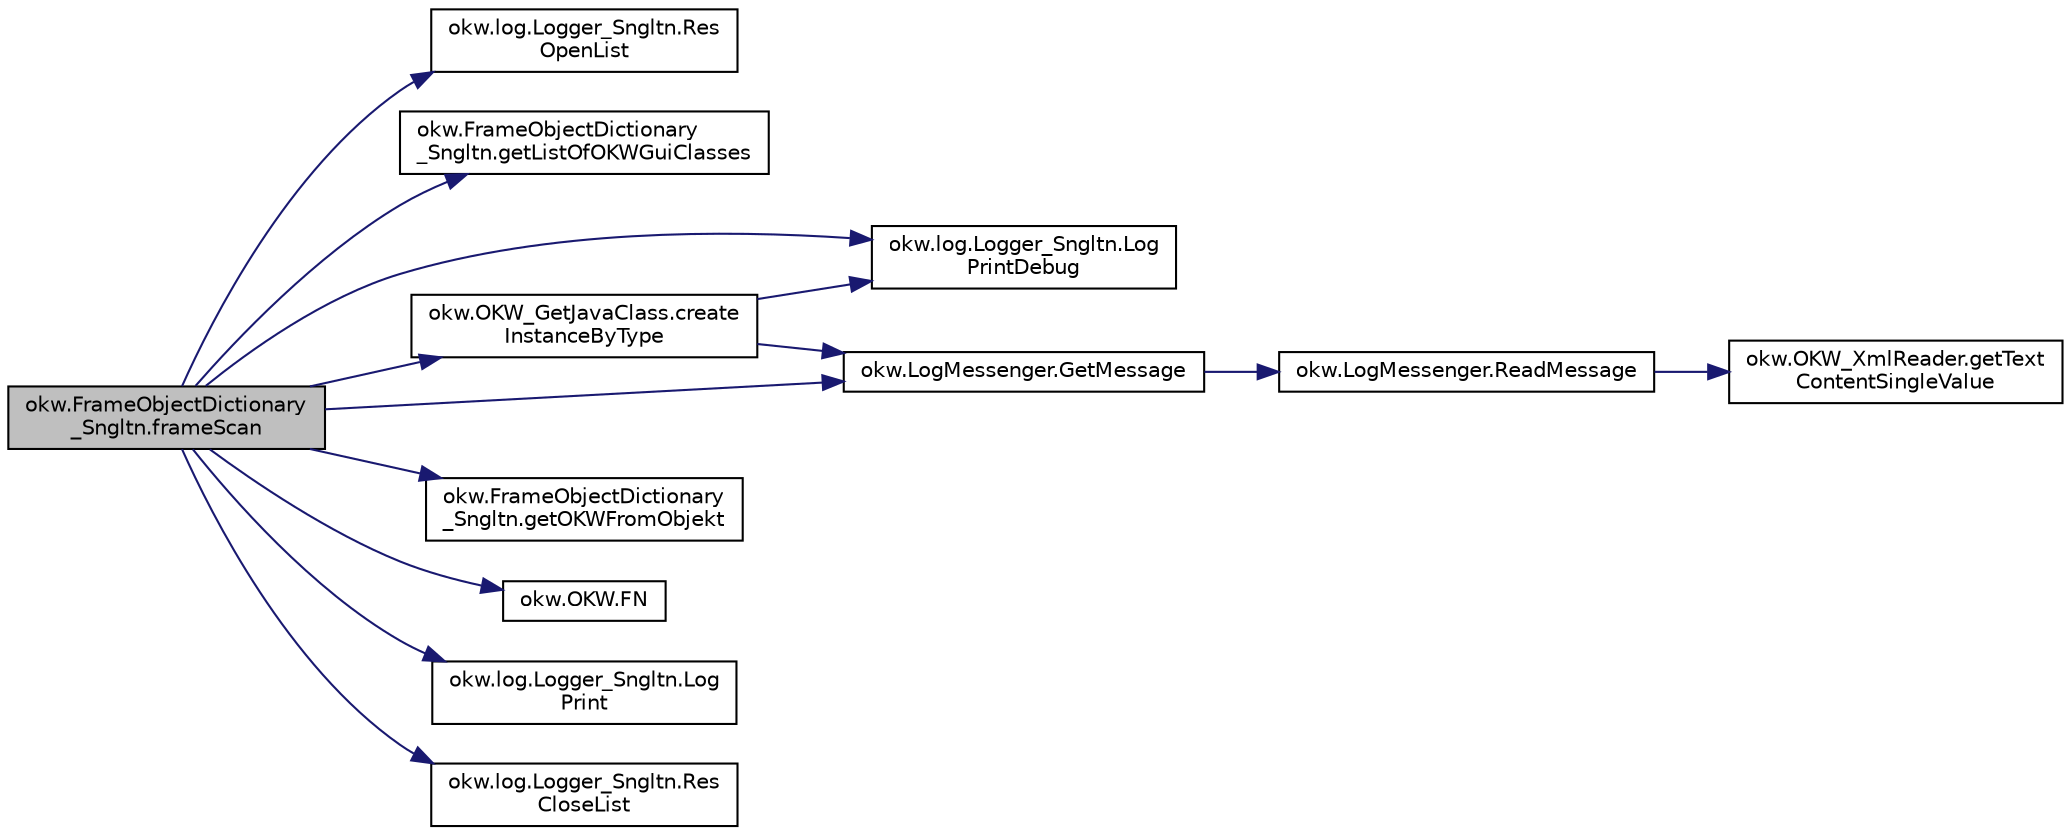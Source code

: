 digraph "okw.FrameObjectDictionary_Sngltn.frameScan"
{
 // INTERACTIVE_SVG=YES
 // LATEX_PDF_SIZE
  edge [fontname="Helvetica",fontsize="10",labelfontname="Helvetica",labelfontsize="10"];
  node [fontname="Helvetica",fontsize="10",shape=record];
  rankdir="LR";
  Node2 [label="okw.FrameObjectDictionary\l_Sngltn.frameScan",height=0.2,width=0.4,color="black", fillcolor="grey75", style="filled", fontcolor="black",tooltip="Liefert die Instanz der Klasse."];
  Node2 -> Node3 [color="midnightblue",fontsize="10",style="solid",fontname="Helvetica"];
  Node3 [label="okw.log.Logger_Sngltn.Res\lOpenList",height=0.2,width=0.4,color="black", fillcolor="white", style="filled",URL="$classokw_1_1log_1_1_logger___sngltn.html#ab4fc711bb4c754f251372ff3b14ab9c9",tooltip="Creates a new hierarchical level in the results file."];
  Node2 -> Node4 [color="midnightblue",fontsize="10",style="solid",fontname="Helvetica"];
  Node4 [label="okw.FrameObjectDictionary\l_Sngltn.getListOfOKWGuiClasses",height=0.2,width=0.4,color="black", fillcolor="white", style="filled",URL="$classokw_1_1_frame_object_dictionary___sngltn.html#adb3f31a2a073d4093f801a4422529dea",tooltip="Methode erstellt eine Liste aller OKWGUI-Rahmenklassen (Frame class), die in der aktuell ausgeführten..."];
  Node2 -> Node5 [color="midnightblue",fontsize="10",style="solid",fontname="Helvetica"];
  Node5 [label="okw.OKW_GetJavaClass.create\lInstanceByType",height=0.2,width=0.4,color="black", fillcolor="white", style="filled",URL="$classokw_1_1_o_k_w___get_java_class.html#a10701221abeade4716d492e8db29a877",tooltip="Die Methode erzeugt eine Instanz der Rahmenklasse (frame class) mit dem in 'fps_ParentClassName' gege..."];
  Node5 -> Node6 [color="midnightblue",fontsize="10",style="solid",fontname="Helvetica"];
  Node6 [label="okw.log.Logger_Sngltn.Log\lPrintDebug",height=0.2,width=0.4,color="black", fillcolor="white", style="filled",URL="$classokw_1_1log_1_1_logger___sngltn.html#a313f97c79ba4662d9daaf7f537dd02f4",tooltip="Loggt eine Nachricht."];
  Node5 -> Node7 [color="midnightblue",fontsize="10",style="solid",fontname="Helvetica"];
  Node7 [label="okw.LogMessenger.GetMessage",height=0.2,width=0.4,color="black", fillcolor="white", style="filled",URL="$classokw_1_1_log_messenger.html#af225d1f037d47b3b085175c09d78bdd2",tooltip="Holt die Log-Meldung für MethodeNmae/Textkey ohne weitere Parameter."];
  Node7 -> Node8 [color="midnightblue",fontsize="10",style="solid",fontname="Helvetica"];
  Node8 [label="okw.LogMessenger.ReadMessage",height=0.2,width=0.4,color="black", fillcolor="white", style="filled",URL="$classokw_1_1_log_messenger.html#a530cd6ab82ec82a04206a2e976ec06e3",tooltip="Interne Kernfunktion holt die Log-Meldung mit Platzhaltern aus der XML-Datei."];
  Node8 -> Node9 [color="midnightblue",fontsize="10",style="solid",fontname="Helvetica"];
  Node9 [label="okw.OKW_XmlReader.getText\lContentSingleValue",height=0.2,width=0.4,color="black", fillcolor="white", style="filled",URL="$classokw_1_1_o_k_w___xml_reader.html#ab920b5335a2e1429c14cc5f8e79f39eb",tooltip="Lies den TextContent eines Tag."];
  Node2 -> Node10 [color="midnightblue",fontsize="10",style="solid",fontname="Helvetica"];
  Node10 [label="okw.FrameObjectDictionary\l_Sngltn.getOKWFromObjekt",height=0.2,width=0.4,color="black", fillcolor="white", style="filled",URL="$classokw_1_1_frame_object_dictionary___sngltn.html#a39e2832f14f2822d2365007804aebba1",tooltip="Holt die Referenz auf die Annotation des gegebenen Objektes."];
  Node2 -> Node11 [color="midnightblue",fontsize="10",style="solid",fontname="Helvetica"];
  Node11 [label="okw.OKW.FN",height=0.2,width=0.4,color="black", fillcolor="white", style="filled",URL="$interfaceokw_1_1_o_k_w.html#a95f6a6c8976dbbc79a8765a36e3545ff",tooltip="FN des GUI-Objektes."];
  Node2 -> Node12 [color="midnightblue",fontsize="10",style="solid",fontname="Helvetica"];
  Node12 [label="okw.log.Logger_Sngltn.Log\lPrint",height=0.2,width=0.4,color="black", fillcolor="white", style="filled",URL="$classokw_1_1log_1_1_logger___sngltn.html#a8ebceaddd6cc6963ddb8e08c72ea808c",tooltip="LogPrint Function: Prints the values of expressions to the results file."];
  Node2 -> Node6 [color="midnightblue",fontsize="10",style="solid",fontname="Helvetica"];
  Node2 -> Node7 [color="midnightblue",fontsize="10",style="solid",fontname="Helvetica"];
  Node2 -> Node13 [color="midnightblue",fontsize="10",style="solid",fontname="Helvetica"];
  Node13 [label="okw.log.Logger_Sngltn.Res\lCloseList",height=0.2,width=0.4,color="black", fillcolor="white", style="filled",URL="$classokw_1_1log_1_1_logger___sngltn.html#a9b54104f7e0b4c0a473877b19dfaed56",tooltip="Closes a hierarchical level in the results file that was opened with ResOpenList."];
}
